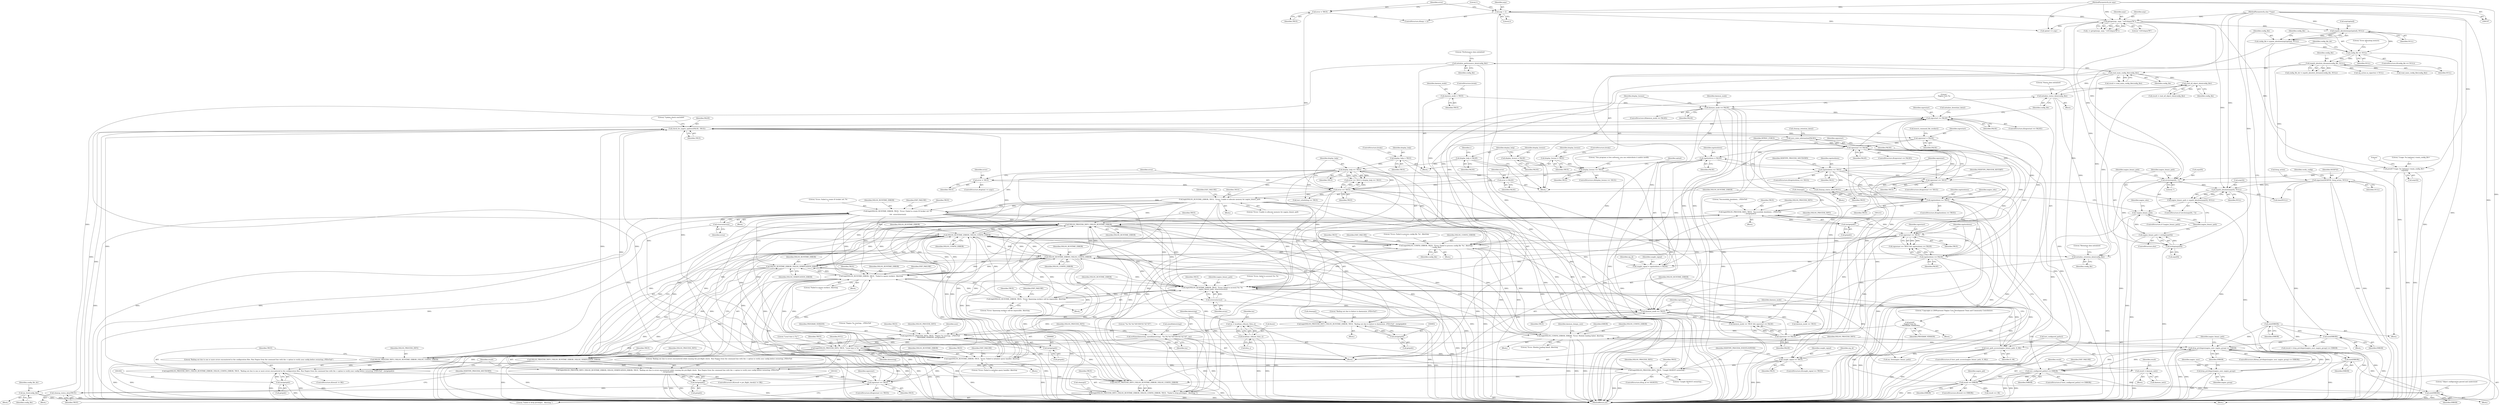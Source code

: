 digraph "0_nagioscore_1b197346d490df2e2d3b1dcce5ac6134ad0c8752@API" {
"1001231" [label="(Call,my_free(config_file))"];
"1001079" [label="(Call,initialize_performance_data(config_file))"];
"1001069" [label="(Call,initialize_retention_data(config_file))"];
"1000987" [label="(Call,read_all_object_data(config_file))"];
"1000755" [label="(Call,logit(NSLOG_CONFIG_ERROR, TRUE, \"Error: Failed to process config file '%s'. Aborting\n\", config_file))"];
"1000996" [label="(Call,NSLOG_RUNTIME_ERROR | NSLOG_CONFIG_ERROR)"];
"1000795" [label="(Call,NSLOG_RUNTIME_ERROR | NSLOG_CONFIG_ERROR)"];
"1001015" [label="(Call,NSLOG_RUNTIME_ERROR | NSLOG_VERIFICATION_ERROR)"];
"1000926" [label="(Call,logit(NSLOG_RUNTIME_ERROR, TRUE, \"Failed to spawn workers. Aborting\n\"))"];
"1000703" [label="(Call,logit(NSLOG_RUNTIME_ERROR, TRUE, \"Error: Unable to allocate memory for nagios_binary_path\n\"))"];
"1000394" [label="(Call,display_help == TRUE)"];
"1000211" [label="(Call,display_help = FALSE)"];
"1000276" [label="(Call,display_help = TRUE)"];
"1000391" [label="(Call,error == TRUE)"];
"1000386" [label="(Call,error = TRUE)"];
"1000356" [label="(Call,display_license == TRUE)"];
"1000281" [label="(Call,display_license = TRUE)"];
"1000207" [label="(Call,display_license = FALSE)"];
"1000249" [label="(Call,error = TRUE)"];
"1000203" [label="(Call,error = FALSE)"];
"1000815" [label="(Call,logit(NSLOG_RUNTIME_ERROR, TRUE, \"Error: Spawning workers will be impossible. Aborting.\n\"))"];
"1000808" [label="(Call,logit(NSLOG_RUNTIME_ERROR, TRUE, \"Error: failed to access() %s: %s\n\", nagios_binary_path, strerror(errno)))"];
"1000715" [label="(Call,logit(NSLOG_RUNTIME_ERROR, TRUE, \"Error: Failed to create IO broker set: %s\n\",\n\t\t\t\t  strerror(errno)))"];
"1000719" [label="(Call,strerror(errno))"];
"1000846" [label="(Call,NSLOG_PROCESS_INFO | NSLOG_RUNTIME_ERROR)"];
"1001154" [label="(Call,logit(NSLOG_PROCESS_INFO, TRUE, \"Caught SIGHUP, restarting...\n\"))"];
"1000887" [label="(Call,logit(NSLOG_PROCESS_INFO, TRUE, \"Local time is %s\", datestring))"];
"1000862" [label="(Call,logit(NSLOG_PROCESS_INFO, TRUE, \"Nagios %s starting... (PID=%d)\n\", PROGRAM_VERSION, (int)getpid()))"];
"1001207" [label="(Call,logit(NSLOG_PROCESS_INFO, TRUE, \"Successfully shutdown... (PID=%d)\n\", (int)getpid()))"];
"1000994" [label="(Call,NSLOG_PROCESS_INFO | NSLOG_RUNTIME_ERROR | NSLOG_CONFIG_ERROR)"];
"1001013" [label="(Call,NSLOG_PROCESS_INFO | NSLOG_RUNTIME_ERROR | NSLOG_VERIFICATION_ERROR)"];
"1001197" [label="(Call,sigshutdown == TRUE)"];
"1001164" [label="(Call,sigshutdown == TRUE)"];
"1000732" [label="(Call,sigshutdown = FALSE)"];
"1000337" [label="(Call,daemon_mode == FALSE)"];
"1000295" [label="(Call,daemon_mode = TRUE)"];
"1001188" [label="(Call,sigrestart == FALSE)"];
"1001174" [label="(Call,sigrestart == TRUE)"];
"1001105" [label="(Call,sigrestart = FALSE)"];
"1001089" [label="(Call,check_for_nagios_updates(FALSE, TRUE))"];
"1001058" [label="(Call,sigrestart == FALSE)"];
"1000833" [label="(Call,sigrestart == FALSE)"];
"1001217" [label="(Call,sigrestart == TRUE)"];
"1001220" [label="(Call,sigshutdown == FALSE)"];
"1001029" [label="(Call,sigrestart == TRUE)"];
"1000909" [label="(Call,logit(NSLOG_RUNTIME_ERROR, TRUE, \"Error: Failed to initialize query handler. Aborting\n\"))"];
"1000993" [label="(Call,logit(NSLOG_PROCESS_INFO | NSLOG_RUNTIME_ERROR | NSLOG_CONFIG_ERROR, TRUE, \"Bailing out due to one or more errors encountered in the configuration files. Run Nagios from the command line with the -v option to verify your config before restarting. (PID=%d)\", (int)getpid()))"];
"1001001" [label="(Call,(int)getpid())"];
"1001012" [label="(Call,logit(NSLOG_PROCESS_INFO | NSLOG_RUNTIME_ERROR | NSLOG_VERIFICATION_ERROR, TRUE, \"Bailing out due to errors encountered while running the pre-flight check.  Run Nagios from the command line with the -v option to verify your config before restarting. (PID=%d)\n\", (int)getpid()))"];
"1001020" [label="(Call,(int)getpid())"];
"1001033" [label="(Call,cleanup_status_data(TRUE))"];
"1001182" [label="(Call,save_state_information(FALSE))"];
"1001146" [label="(Call,caught_signal == TRUE)"];
"1000730" [label="(Call,caught_signal = sigshutdown = FALSE)"];
"1001192" [label="(Call,cleanup_status_data(TRUE))"];
"1001211" [label="(Call,(int)getpid())"];
"1000793" [label="(Call,NSLOG_PROCESS_INFO | NSLOG_RUNTIME_ERROR | NSLOG_CONFIG_ERROR)"];
"1000845" [label="(Call,logit(NSLOG_PROCESS_INFO | NSLOG_RUNTIME_ERROR, TRUE, \"Bailing out due to failure to daemonize. (PID=%d)\", (int)getpid()))"];
"1000830" [label="(Call,daemon_mode == TRUE)"];
"1000792" [label="(Call,logit(NSLOG_PROCESS_INFO | NSLOG_RUNTIME_ERROR | NSLOG_CONFIG_ERROR, TRUE, \"Failed to drop privileges.  Aborting.\"))"];
"1000851" [label="(Call,(int)getpid())"];
"1000341" [label="(Call,printf(\"\nNagios Core %s\n\", PROGRAM_VERSION))"];
"1000867" [label="(Call,(int)getpid())"];
"1000881" [label="(Call,strftime(datestring, sizeof(datestring), \"%a %b %d %H:%M:%S %Z %Y\", tm))"];
"1000874" [label="(Call,tm = localtime_r(&now, &tm_s))"];
"1000876" [label="(Call,localtime_r(&now, &tm_s))"];
"1000804" [label="(Call,test_path_access(nagios_binary_path, X_OK))"];
"1000700" [label="(Call,!nagios_binary_path)"];
"1000685" [label="(Call,nagios_binary_path = nspath_absolute(argv[0], NULL))"];
"1000687" [label="(Call,nspath_absolute(argv[0], NULL))"];
"1000257" [label="(Call,getopt(argc, argv, \"+hVvdspuxTW\"))"];
"1000246" [label="(Call,argc < 2)"];
"1000198" [label="(MethodParameterIn,int argc)"];
"1000199" [label="(MethodParameterIn,char **argv)"];
"1000680" [label="(Call,strchr(argv[0], '/'))"];
"1000398" [label="(Call,printf(\"Usage: %s [options] <main_config_file>\n\", argv[0]))"];
"1000482" [label="(Call,sigaction(SIGXFSZ, &sig_action, NULL))"];
"1000457" [label="(Call,nspath_absolute_dirname(config_file, NULL))"];
"1000447" [label="(Call,config_file == NULL)"];
"1000439" [label="(Call,config_file = nspath_absolute(argv[optind], NULL))"];
"1000441" [label="(Call,nspath_absolute(argv[optind], NULL))"];
"1000693" [label="(Call,nagios_binary_path = strdup(argv[0]))"];
"1000695" [label="(Call,strdup(argv[0]))"];
"1000813" [label="(Call,strerror(errno))"];
"1000961" [label="(Call,logit(NSLOG_CONFIG_ERROR, ERROR, \"Error: Module loading failed. Aborting.\n\"))"];
"1000841" [label="(Call,result == ERROR)"];
"1000837" [label="(Call,result = daemon_init())"];
"1000822" [label="(Call,test_configured_paths() == ERROR)"];
"1000801" [label="(Call,exit(ERROR))"];
"1000786" [label="(Call,drop_privileges(nagios_user, nagios_group) == ERROR)"];
"1000787" [label="(Call,drop_privileges(nagios_user, nagios_group))"];
"1001041" [label="(Call,exit(ERROR))"];
"1000437" [label="(Call,exit(ERROR))"];
"1000453" [label="(Call,exit(ERROR))"];
"1000748" [label="(Call,read_main_config_file(config_file))"];
"1001062" [label="(Call,initialize_status_data(config_file))"];
"1000889" [label="(Identifier,TRUE)"];
"1000818" [label="(Literal,\"Error: Spawning workers will be impossible. Aborting.\n\")"];
"1000489" [label="(Identifier,verify_config)"];
"1000679" [label="(ControlStructure,if (strchr(argv[0], '/')))"];
"1000911" [label="(Identifier,TRUE)"];
"1001019" [label="(Literal,\"Bailing out due to errors encountered while running the pre-flight check.  Run Nagios from the command line with the -v option to verify your config before restarting. (PID=%d)\n\")"];
"1000795" [label="(Call,NSLOG_RUNTIME_ERROR | NSLOG_CONFIG_ERROR)"];
"1001003" [label="(Call,getpid())"];
"1001222" [label="(Identifier,FALSE)"];
"1000343" [label="(Identifier,PROGRAM_VERSION)"];
"1001108" [label="(Call,launch_command_file_worker())"];
"1000438" [label="(Identifier,ERROR)"];
"1000441" [label="(Call,nspath_absolute(argv[optind], NULL))"];
"1000822" [label="(Call,test_configured_paths() == ERROR)"];
"1000831" [label="(Identifier,daemon_mode)"];
"1001065" [label="(Literal,\"Status data initialized\n\")"];
"1000994" [label="(Call,NSLOG_PROCESS_INFO | NSLOG_RUNTIME_ERROR | NSLOG_CONFIG_ERROR)"];
"1000209" [label="(Identifier,FALSE)"];
"1000987" [label="(Call,read_all_object_data(config_file))"];
"1001155" [label="(Identifier,NSLOG_PROCESS_INFO)"];
"1000398" [label="(Call,printf(\"Usage: %s [options] <main_config_file>\n\", argv[0]))"];
"1000805" [label="(Identifier,nagios_binary_path)"];
"1001174" [label="(Call,sigrestart == TRUE)"];
"1001183" [label="(Identifier,FALSE)"];
"1001235" [label="(Call,my_free(nagios_binary_path))"];
"1001034" [label="(Identifier,TRUE)"];
"1000982" [label="(Call,result == OK)"];
"1000699" [label="(ControlStructure,if (!nagios_binary_path))"];
"1000688" [label="(Call,argv[0])"];
"1001202" [label="(Identifier,nagios_iobs)"];
"1000208" [label="(Identifier,display_license)"];
"1001015" [label="(Call,NSLOG_RUNTIME_ERROR | NSLOG_VERIFICATION_ERROR)"];
"1000446" [label="(ControlStructure,if(config_file == NULL))"];
"1000249" [label="(Call,error = TRUE)"];
"1000883" [label="(Call,sizeof(datestring))"];
"1001176" [label="(Identifier,TRUE)"];
"1001031" [label="(Identifier,TRUE)"];
"1000722" [label="(Identifier,EXIT_FAILURE)"];
"1000864" [label="(Identifier,TRUE)"];
"1000704" [label="(Identifier,NSLOG_RUNTIME_ERROR)"];
"1000815" [label="(Call,logit(NSLOG_RUNTIME_ERROR, TRUE, \"Error: Spawning workers will be impossible. Aborting.\n\"))"];
"1000200" [label="(Block,)"];
"1000361" [label="(Literal,\"This program is free software; you can redistribute it and/or modify\n\")"];
"1000336" [label="(ControlStructure,if(daemon_mode == FALSE))"];
"1001157" [label="(Literal,\"Caught SIGHUP, restarting...\n\")"];
"1000452" [label="(Literal,\"Error allocating memory.\n\")"];
"1000787" [label="(Call,drop_privileges(nagios_user, nagios_group))"];
"1001030" [label="(Identifier,sigrestart)"];
"1000693" [label="(Call,nagios_binary_path = strdup(argv[0]))"];
"1000454" [label="(Identifier,ERROR)"];
"1000694" [label="(Identifier,nagios_binary_path)"];
"1000929" [label="(Literal,\"Failed to spawn workers. Aborting\n\")"];
"1000844" [label="(Block,)"];
"1000687" [label="(Call,nspath_absolute(argv[0], NULL))"];
"1000810" [label="(Identifier,TRUE)"];
"1000797" [label="(Identifier,NSLOG_CONFIG_ERROR)"];
"1000867" [label="(Call,(int)getpid())"];
"1000684" [label="(Literal,'/')"];
"1000342" [label="(Literal,\"\nNagios Core %s\n\")"];
"1000914" [label="(Identifier,EXIT_FAILURE)"];
"1000404" [label="(Literal,\"\n\")"];
"1000733" [label="(Identifier,sigshutdown)"];
"1001152" [label="(Identifier,sig_id)"];
"1000685" [label="(Call,nagios_binary_path = nspath_absolute(argv[0], NULL))"];
"1000724" [label="(Block,)"];
"1000705" [label="(Identifier,TRUE)"];
"1000869" [label="(Call,getpid())"];
"1000841" [label="(Call,result == ERROR)"];
"1000357" [label="(Identifier,display_license)"];
"1001057" [label="(ControlStructure,if(sigrestart == FALSE))"];
"1000355" [label="(ControlStructure,if(display_license == TRUE))"];
"1001082" [label="(Literal,\"Performance data initialized\n\")"];
"1001080" [label="(Identifier,config_file)"];
"1000761" [label="(Identifier,EXIT_FAILURE)"];
"1001042" [label="(Identifier,ERROR)"];
"1000483" [label="(Identifier,SIGXFSZ)"];
"1000695" [label="(Call,strdup(argv[0]))"];
"1000887" [label="(Call,logit(NSLOG_PROCESS_INFO, TRUE, \"Local time is %s\", datestring))"];
"1001061" [label="(Block,)"];
"1001022" [label="(Call,getpid())"];
"1001146" [label="(Call,caught_signal == TRUE)"];
"1001036" [label="(Identifier,NEBTYPE_PROCESS_SHUTDOWN)"];
"1000440" [label="(Identifier,config_file)"];
"1000453" [label="(Call,exit(ERROR))"];
"1000758" [label="(Literal,\"Error: Failed to process config file '%s'. Aborting\n\")"];
"1000824" [label="(Identifier,ERROR)"];
"1000213" [label="(Identifier,FALSE)"];
"1000399" [label="(Literal,\"Usage: %s [options] <main_config_file>\n\")"];
"1000749" [label="(Identifier,config_file)"];
"1000253" [label="(Literal,1)"];
"1000437" [label="(Call,exit(ERROR))"];
"1000486" [label="(Identifier,NULL)"];
"1000962" [label="(Identifier,NSLOG_CONFIG_ERROR)"];
"1000796" [label="(Identifier,NSLOG_RUNTIME_ERROR)"];
"1001189" [label="(Identifier,sigrestart)"];
"1000827" [label="(Identifier,EXIT_FAILURE)"];
"1000720" [label="(Identifier,errno)"];
"1000794" [label="(Identifier,NSLOG_PROCESS_INFO)"];
"1000863" [label="(Identifier,NSLOG_PROCESS_INFO)"];
"1000198" [label="(MethodParameterIn,int argc)"];
"1000821" [label="(ControlStructure,if (test_configured_paths() == ERROR))"];
"1000927" [label="(Identifier,NSLOG_RUNTIME_ERROR)"];
"1000445" [label="(Identifier,NULL)"];
"1001000" [label="(Literal,\"Bailing out due to one or more errors encountered in the configuration files. Run Nagios from the command line with the -v option to verify your config before restarting. (PID=%d)\")"];
"1000754" [label="(Block,)"];
"1000248" [label="(Literal,2)"];
"1001218" [label="(Identifier,sigrestart)"];
"1001182" [label="(Call,save_state_information(FALSE))"];
"1001191" [label="(Block,)"];
"1000246" [label="(Call,argc < 2)"];
"1000383" [label="(Call,optind >= argc)"];
"1001069" [label="(Call,initialize_retention_data(config_file))"];
"1000397" [label="(Block,)"];
"1001224" [label="(Call,daemon_mode == TRUE)"];
"1000908" [label="(Block,)"];
"1000296" [label="(Identifier,daemon_mode)"];
"1000284" [label="(ControlStructure,break;)"];
"1000400" [label="(Call,argv[0])"];
"1000708" [label="(Identifier,EXIT_FAILURE)"];
"1000813" [label="(Call,strerror(errno))"];
"1000785" [label="(ControlStructure,if(drop_privileges(nagios_user, nagios_group) == ERROR))"];
"1000817" [label="(Identifier,TRUE)"];
"1000251" [label="(Identifier,TRUE)"];
"1000712" [label="(Identifier,nagios_iobs)"];
"1000891" [label="(Identifier,datestring)"];
"1000259" [label="(Identifier,argv)"];
"1001232" [label="(Identifier,config_file)"];
"1001231" [label="(Call,my_free(config_file))"];
"1000756" [label="(Identifier,NSLOG_CONFIG_ERROR)"];
"1000718" [label="(Literal,\"Error: Failed to create IO broker set: %s\n\")"];
"1000790" [label="(Identifier,ERROR)"];
"1000207" [label="(Call,display_license = FALSE)"];
"1000806" [label="(Identifier,X_OK)"];
"1000386" [label="(Call,error = TRUE)"];
"1000205" [label="(Identifier,FALSE)"];
"1000459" [label="(Identifier,NULL)"];
"1000888" [label="(Identifier,NSLOG_PROCESS_INFO)"];
"1000295" [label="(Call,daemon_mode = TRUE)"];
"1001041" [label="(Call,exit(ERROR))"];
"1000297" [label="(Identifier,TRUE)"];
"1001014" [label="(Identifier,NSLOG_PROCESS_INFO)"];
"1000715" [label="(Call,logit(NSLOG_RUNTIME_ERROR, TRUE, \"Error: Failed to create IO broker set: %s\n\",\n\t\t\t\t  strerror(errno)))"];
"1000384" [label="(Identifier,optind)"];
"1000391" [label="(Call,error == TRUE)"];
"1001219" [label="(Identifier,TRUE)"];
"1000882" [label="(Identifier,datestring)"];
"1000755" [label="(Call,logit(NSLOG_CONFIG_ERROR, TRUE, \"Error: Failed to process config file '%s'. Aborting\n\", config_file))"];
"1001091" [label="(Identifier,TRUE)"];
"1001216" [label="(Call,sigrestart == TRUE && sigshutdown == FALSE)"];
"1000966" [label="(Identifier,daemon_dumps_core)"];
"1000276" [label="(Call,display_help = TRUE)"];
"1000816" [label="(Identifier,NSLOG_RUNTIME_ERROR)"];
"1000449" [label="(Identifier,NULL)"];
"1000792" [label="(Call,logit(NSLOG_PROCESS_INFO | NSLOG_RUNTIME_ERROR | NSLOG_CONFIG_ERROR, TRUE, \"Failed to drop privileges.  Aborting.\"))"];
"1000799" [label="(Literal,\"Failed to drop privileges.  Aborting.\")"];
"1000696" [label="(Call,argv[0])"];
"1000338" [label="(Identifier,daemon_mode)"];
"1000862" [label="(Call,logit(NSLOG_PROCESS_INFO, TRUE, \"Nagios %s starting... (PID=%d)\n\", PROGRAM_VERSION, (int)getpid()))"];
"1001214" [label="(Call,cleanup())"];
"1000909" [label="(Call,logit(NSLOG_RUNTIME_ERROR, TRUE, \"Error: Failed to initialize query handler. Aborting\n\"))"];
"1000457" [label="(Call,nspath_absolute_dirname(config_file, NULL))"];
"1000931" [label="(Identifier,EXIT_FAILURE)"];
"1000807" [label="(Block,)"];
"1001196" [label="(ControlStructure,if(sigshutdown == TRUE))"];
"1001163" [label="(ControlStructure,if(sigshutdown == TRUE))"];
"1000448" [label="(Identifier,config_file)"];
"1000455" [label="(Call,config_file_dir = nspath_absolute_dirname(config_file, NULL))"];
"1000837" [label="(Call,result = daemon_init())"];
"1000731" [label="(Identifier,caught_signal)"];
"1000871" [label="(Identifier,now)"];
"1000701" [label="(Identifier,nagios_binary_path)"];
"1001220" [label="(Call,sigshutdown == FALSE)"];
"1001017" [label="(Identifier,NSLOG_VERIFICATION_ERROR)"];
"1000879" [label="(Call,&tm_s)"];
"1001059" [label="(Identifier,sigrestart)"];
"1000283" [label="(Identifier,TRUE)"];
"1001072" [label="(Literal,\"Retention data initialized\n\")"];
"1000255" [label="(Call,c = getopt(argc, argv, \"+hVvdspuxTW\"))"];
"1000993" [label="(Call,logit(NSLOG_PROCESS_INFO | NSLOG_RUNTIME_ERROR | NSLOG_CONFIG_ERROR, TRUE, \"Bailing out due to one or more errors encountered in the configuration files. Run Nagios from the command line with the -v option to verify your config before restarting. (PID=%d)\", (int)getpid()))"];
"1000850" [label="(Literal,\"Bailing out due to failure to daemonize. (PID=%d)\")"];
"1001032" [label="(Block,)"];
"1000910" [label="(Identifier,NSLOG_RUNTIME_ERROR)"];
"1000876" [label="(Call,localtime_r(&now, &tm_s))"];
"1000800" [label="(Call,cleanup())"];
"1000337" [label="(Call,daemon_mode == FALSE)"];
"1001197" [label="(Call,sigshutdown == TRUE)"];
"1000840" [label="(ControlStructure,if(result == ERROR))"];
"1001164" [label="(Call,sigshutdown == TRUE)"];
"1000700" [label="(Call,!nagios_binary_path)"];
"1000382" [label="(ControlStructure,if(optind >= argc))"];
"1000716" [label="(Identifier,NSLOG_RUNTIME_ERROR)"];
"1000730" [label="(Call,caught_signal = sigshutdown = FALSE)"];
"1001018" [label="(Identifier,TRUE)"];
"1000450" [label="(Block,)"];
"1000714" [label="(Block,)"];
"1000845" [label="(Call,logit(NSLOG_PROCESS_INFO | NSLOG_RUNTIME_ERROR, TRUE, \"Bailing out due to failure to daemonize. (PID=%d)\", (int)getpid()))"];
"1000277" [label="(Identifier,display_help)"];
"1001166" [label="(Identifier,TRUE)"];
"1001089" [label="(Call,check_for_nagios_updates(FALSE, TRUE))"];
"1000717" [label="(Identifier,TRUE)"];
"1000853" [label="(Call,getpid())"];
"1000812" [label="(Identifier,nagios_binary_path)"];
"1000460" [label="(Call,sig_action.sa_sigaction = NULL)"];
"1000893" [label="(Identifier,NULL)"];
"1001107" [label="(Identifier,FALSE)"];
"1000802" [label="(Identifier,ERROR)"];
"1000482" [label="(Call,sigaction(SIGXFSZ, &sig_action, NULL))"];
"1000789" [label="(Identifier,nagios_group)"];
"1000212" [label="(Identifier,display_help)"];
"1000736" [label="(Identifier,sig_id)"];
"1001178" [label="(Identifier,NEBTYPE_PROCESS_RESTART)"];
"1000746" [label="(Call,result = read_main_config_file(config_file))"];
"1000836" [label="(Block,)"];
"1001148" [label="(Identifier,TRUE)"];
"1001165" [label="(Identifier,sigshutdown)"];
"1001044" [label="(Literal,\"Object configuration parsed and understood\n\")"];
"1000838" [label="(Identifier,result)"];
"1000985" [label="(Call,result = read_all_object_data(config_file))"];
"1001207" [label="(Call,logit(NSLOG_PROCESS_INFO, TRUE, \"Successfully shutdown... (PID=%d)\n\", (int)getpid()))"];
"1000874" [label="(Call,tm = localtime_r(&now, &tm_s))"];
"1001027" [label="(Block,)"];
"1000340" [label="(Block,)"];
"1001211" [label="(Call,(int)getpid())"];
"1000390" [label="(Call,error == TRUE || display_help == TRUE)"];
"1001156" [label="(Identifier,TRUE)"];
"1000854" [label="(Call,cleanup())"];
"1001184" [label="(Call,cleanup_retention_data())"];
"1001217" [label="(Call,sigrestart == TRUE)"];
"1001013" [label="(Call,NSLOG_PROCESS_INFO | NSLOG_RUNTIME_ERROR | NSLOG_VERIFICATION_ERROR)"];
"1001028" [label="(ControlStructure,if(sigrestart == TRUE))"];
"1001058" [label="(Call,sigrestart == FALSE)"];
"1000997" [label="(Identifier,NSLOG_RUNTIME_ERROR)"];
"1000925" [label="(Block,)"];
"1001213" [label="(Call,getpid())"];
"1000258" [label="(Identifier,argc)"];
"1000989" [label="(ControlStructure,if(result != OK))"];
"1001063" [label="(Identifier,config_file)"];
"1000719" [label="(Call,strerror(errno))"];
"1001188" [label="(Call,sigrestart == FALSE)"];
"1000341" [label="(Call,printf(\"\nNagios Core %s\n\", PROGRAM_VERSION))"];
"1000199" [label="(MethodParameterIn,char **argv)"];
"1001234" [label="(Identifier,config_file_dir)"];
"1000502" [label="(Call,read_main_config_file(config_file))"];
"1000964" [label="(Literal,\"Error: Module loading failed. Aborting.\n\")"];
"1000393" [label="(Identifier,TRUE)"];
"1000834" [label="(Identifier,sigrestart)"];
"1000691" [label="(Identifier,NULL)"];
"1000960" [label="(Block,)"];
"1000809" [label="(Identifier,NSLOG_RUNTIME_ERROR)"];
"1000823" [label="(Call,test_configured_paths())"];
"1000866" [label="(Identifier,PROGRAM_VERSION)"];
"1000801" [label="(Call,exit(ERROR))"];
"1000678" [label="(Block,)"];
"1000211" [label="(Call,display_help = FALSE)"];
"1000387" [label="(Identifier,error)"];
"1000830" [label="(Call,daemon_mode == TRUE)"];
"1000458" [label="(Identifier,config_file)"];
"1000890" [label="(Literal,\"Local time is %s\")"];
"1000999" [label="(Identifier,TRUE)"];
"1001006" [label="(ControlStructure,if((result = pre_flight_check()) != OK))"];
"1001239" [label="(MethodReturn,int)"];
"1001154" [label="(Call,logit(NSLOG_PROCESS_INFO, TRUE, \"Caught SIGHUP, restarting...\n\"))"];
"1001079" [label="(Call,initialize_performance_data(config_file))"];
"1001016" [label="(Identifier,NSLOG_RUNTIME_ERROR)"];
"1001159" [label="(Identifier,NEBTYPE_PROCESS_EVENTLOOPEND)"];
"1000804" [label="(Call,test_path_access(nagios_binary_path, X_OK))"];
"1000447" [label="(Call,config_file == NULL)"];
"1000702" [label="(Block,)"];
"1000358" [label="(Identifier,TRUE)"];
"1000298" [label="(ControlStructure,break;)"];
"1000247" [label="(Identifier,argc)"];
"1000706" [label="(Literal,\"Error: Unable to allocate memory for nagios_binary_path\n\")"];
"1000849" [label="(Identifier,TRUE)"];
"1001105" [label="(Call,sigrestart = FALSE)"];
"1000339" [label="(Identifier,FALSE)"];
"1000843" [label="(Identifier,ERROR)"];
"1000388" [label="(Identifier,TRUE)"];
"1001029" [label="(Call,sigrestart == TRUE)"];
"1000345" [label="(Literal,\"Copyright (c) 2009-present Nagios Core Development Team and Community Contributors\n\")"];
"1000847" [label="(Identifier,NSLOG_PROCESS_INFO)"];
"1001093" [label="(Literal,\"Update check concluded\n\")"];
"1000848" [label="(Identifier,NSLOG_RUNTIME_ERROR)"];
"1000484" [label="(Call,&sig_action)"];
"1000203" [label="(Call,error = FALSE)"];
"1000798" [label="(Identifier,TRUE)"];
"1000961" [label="(Call,logit(NSLOG_CONFIG_ERROR, ERROR, \"Error: Module loading failed. Aborting.\n\"))"];
"1001221" [label="(Identifier,sigshutdown)"];
"1001060" [label="(Identifier,FALSE)"];
"1000995" [label="(Identifier,NSLOG_PROCESS_INFO)"];
"1000356" [label="(Call,display_license == TRUE)"];
"1001062" [label="(Call,initialize_status_data(config_file))"];
"1001209" [label="(Identifier,TRUE)"];
"1000865" [label="(Literal,\"Nagios %s starting... (PID=%d)\n\")"];
"1001145" [label="(ControlStructure,if(caught_signal == TRUE))"];
"1000442" [label="(Call,argv[optind])"];
"1001066" [label="(Call,initialize_downtime_data())"];
"1000627" [label="(Call,test_scheduling == TRUE)"];
"1000886" [label="(Identifier,tm)"];
"1001190" [label="(Identifier,FALSE)"];
"1001012" [label="(Call,logit(NSLOG_PROCESS_INFO | NSLOG_RUNTIME_ERROR | NSLOG_VERIFICATION_ERROR, TRUE, \"Bailing out due to errors encountered while running the pre-flight check.  Run Nagios from the command line with the -v option to verify your config before restarting. (PID=%d)\n\", (int)getpid()))"];
"1000732" [label="(Call,sigshutdown = FALSE)"];
"1000260" [label="(Literal,\"+hVvdspuxTW\")"];
"1000788" [label="(Identifier,nagios_user)"];
"1000456" [label="(Identifier,config_file_dir)"];
"1000833" [label="(Call,sigrestart == FALSE)"];
"1000395" [label="(Identifier,display_help)"];
"1000926" [label="(Call,logit(NSLOG_RUNTIME_ERROR, TRUE, \"Failed to spawn workers. Aborting\n\"))"];
"1000814" [label="(Identifier,errno)"];
"1000394" [label="(Call,display_help == TRUE)"];
"1000518" [label="(Call,(result = drop_privileges(nagios_user, nagios_group)) == ERROR)"];
"1001187" [label="(ControlStructure,if(sigrestart == FALSE))"];
"1000279" [label="(ControlStructure,break;)"];
"1000851" [label="(Call,(int)getpid())"];
"1000703" [label="(Call,logit(NSLOG_RUNTIME_ERROR, TRUE, \"Error: Unable to allocate memory for nagios_binary_path\n\"))"];
"1000282" [label="(Identifier,display_license)"];
"1000998" [label="(Identifier,NSLOG_CONFIG_ERROR)"];
"1001195" [label="(Identifier,WPROC_FORCE)"];
"1001025" [label="(Identifier,result)"];
"1000988" [label="(Identifier,config_file)"];
"1001198" [label="(Identifier,sigshutdown)"];
"1001208" [label="(Identifier,NSLOG_PROCESS_INFO)"];
"1000257" [label="(Call,getopt(argc, argv, \"+hVvdspuxTW\"))"];
"1001147" [label="(Identifier,caught_signal)"];
"1000245" [label="(ControlStructure,if(argc < 2))"];
"1001070" [label="(Identifier,config_file)"];
"1000835" [label="(Identifier,FALSE)"];
"1000839" [label="(Call,daemon_init())"];
"1000808" [label="(Call,logit(NSLOG_RUNTIME_ERROR, TRUE, \"Error: failed to access() %s: %s\n\", nagios_binary_path, strerror(errno)))"];
"1000875" [label="(Identifier,tm)"];
"1001210" [label="(Literal,\"Successfully shutdown... (PID=%d)\n\")"];
"1001106" [label="(Identifier,sigrestart)"];
"1000278" [label="(Identifier,TRUE)"];
"1000928" [label="(Identifier,TRUE)"];
"1000734" [label="(Identifier,FALSE)"];
"1001001" [label="(Call,(int)getpid())"];
"1000766" [label="(Call,time(NULL))"];
"1000829" [label="(Call,daemon_mode == TRUE && sigrestart == FALSE)"];
"1000680" [label="(Call,strchr(argv[0], '/'))"];
"1000692" [label="(ControlStructure,else)"];
"1000842" [label="(Identifier,result)"];
"1000273" [label="(Block,)"];
"1000204" [label="(Identifier,error)"];
"1000832" [label="(Identifier,TRUE)"];
"1001200" [label="(Block,)"];
"1001150" [label="(ControlStructure,if(sig_id == SIGHUP))"];
"1001173" [label="(ControlStructure,if(sigrestart == TRUE))"];
"1001033" [label="(Call,cleanup_status_data(TRUE))"];
"1000846" [label="(Call,NSLOG_PROCESS_INFO | NSLOG_RUNTIME_ERROR)"];
"1000881" [label="(Call,strftime(datestring, sizeof(datestring), \"%a %b %d %H:%M:%S %Z %Y\", tm))"];
"1001090" [label="(Identifier,FALSE)"];
"1000885" [label="(Literal,\"%a %b %d %H:%M:%S %Z %Y\")"];
"1000811" [label="(Literal,\"Error: failed to access() %s: %s\n\")"];
"1000793" [label="(Call,NSLOG_PROCESS_INFO | NSLOG_RUNTIME_ERROR | NSLOG_CONFIG_ERROR)"];
"1001199" [label="(Identifier,TRUE)"];
"1000439" [label="(Call,config_file = nspath_absolute(argv[optind], NULL))"];
"1001175" [label="(Identifier,sigrestart)"];
"1000963" [label="(Identifier,ERROR)"];
"1000858" [label="(Identifier,nagios_pid)"];
"1000996" [label="(Call,NSLOG_RUNTIME_ERROR | NSLOG_CONFIG_ERROR)"];
"1000759" [label="(Identifier,config_file)"];
"1000786" [label="(Call,drop_privileges(nagios_user, nagios_group) == ERROR)"];
"1000396" [label="(Identifier,TRUE)"];
"1000748" [label="(Call,read_main_config_file(config_file))"];
"1000912" [label="(Literal,\"Error: Failed to initialize query handler. Aborting\n\")"];
"1000216" [label="(Identifier,c)"];
"1000791" [label="(Block,)"];
"1000681" [label="(Call,argv[0])"];
"1000757" [label="(Identifier,TRUE)"];
"1000686" [label="(Identifier,nagios_binary_path)"];
"1001168" [label="(Identifier,NEBTYPE_PROCESS_SHUTDOWN)"];
"1001020" [label="(Call,(int)getpid())"];
"1000877" [label="(Call,&now)"];
"1000250" [label="(Identifier,error)"];
"1000281" [label="(Call,display_license = TRUE)"];
"1000392" [label="(Identifier,error)"];
"1000803" [label="(ControlStructure,if (test_path_access(nagios_binary_path, X_OK)))"];
"1001192" [label="(Call,cleanup_status_data(TRUE))"];
"1000820" [label="(Identifier,EXIT_FAILURE)"];
"1001193" [label="(Identifier,TRUE)"];
"1001231" -> "1000678"  [label="AST: "];
"1001231" -> "1001232"  [label="CFG: "];
"1001232" -> "1001231"  [label="AST: "];
"1001234" -> "1001231"  [label="CFG: "];
"1001231" -> "1001239"  [label="DDG: "];
"1001231" -> "1001239"  [label="DDG: "];
"1001079" -> "1001231"  [label="DDG: "];
"1001079" -> "1000724"  [label="AST: "];
"1001079" -> "1001080"  [label="CFG: "];
"1001080" -> "1001079"  [label="AST: "];
"1001082" -> "1001079"  [label="CFG: "];
"1001079" -> "1001239"  [label="DDG: "];
"1001079" -> "1000748"  [label="DDG: "];
"1001069" -> "1001079"  [label="DDG: "];
"1001069" -> "1000724"  [label="AST: "];
"1001069" -> "1001070"  [label="CFG: "];
"1001070" -> "1001069"  [label="AST: "];
"1001072" -> "1001069"  [label="CFG: "];
"1001069" -> "1001239"  [label="DDG: "];
"1000987" -> "1001069"  [label="DDG: "];
"1001062" -> "1001069"  [label="DDG: "];
"1000755" -> "1001069"  [label="DDG: "];
"1000748" -> "1001069"  [label="DDG: "];
"1000987" -> "1000985"  [label="AST: "];
"1000987" -> "1000988"  [label="CFG: "];
"1000988" -> "1000987"  [label="AST: "];
"1000985" -> "1000987"  [label="CFG: "];
"1000987" -> "1000985"  [label="DDG: "];
"1000755" -> "1000987"  [label="DDG: "];
"1000748" -> "1000987"  [label="DDG: "];
"1000987" -> "1001062"  [label="DDG: "];
"1000755" -> "1000754"  [label="AST: "];
"1000755" -> "1000759"  [label="CFG: "];
"1000756" -> "1000755"  [label="AST: "];
"1000757" -> "1000755"  [label="AST: "];
"1000758" -> "1000755"  [label="AST: "];
"1000759" -> "1000755"  [label="AST: "];
"1000761" -> "1000755"  [label="CFG: "];
"1000755" -> "1001239"  [label="DDG: "];
"1000755" -> "1001239"  [label="DDG: "];
"1000996" -> "1000755"  [label="DDG: "];
"1000961" -> "1000755"  [label="DDG: "];
"1000795" -> "1000755"  [label="DDG: "];
"1000394" -> "1000755"  [label="DDG: "];
"1000715" -> "1000755"  [label="DDG: "];
"1000391" -> "1000755"  [label="DDG: "];
"1000703" -> "1000755"  [label="DDG: "];
"1001217" -> "1000755"  [label="DDG: "];
"1000748" -> "1000755"  [label="DDG: "];
"1000755" -> "1000795"  [label="DDG: "];
"1000755" -> "1000792"  [label="DDG: "];
"1000755" -> "1000808"  [label="DDG: "];
"1000755" -> "1000830"  [label="DDG: "];
"1000755" -> "1000961"  [label="DDG: "];
"1000755" -> "1000996"  [label="DDG: "];
"1000755" -> "1001062"  [label="DDG: "];
"1000996" -> "1000994"  [label="AST: "];
"1000996" -> "1000998"  [label="CFG: "];
"1000997" -> "1000996"  [label="AST: "];
"1000998" -> "1000996"  [label="AST: "];
"1000994" -> "1000996"  [label="CFG: "];
"1000996" -> "1001239"  [label="DDG: "];
"1000996" -> "1001239"  [label="DDG: "];
"1000996" -> "1000795"  [label="DDG: "];
"1000996" -> "1000795"  [label="DDG: "];
"1000996" -> "1000808"  [label="DDG: "];
"1000996" -> "1000846"  [label="DDG: "];
"1000996" -> "1000909"  [label="DDG: "];
"1000996" -> "1000926"  [label="DDG: "];
"1000996" -> "1000961"  [label="DDG: "];
"1000996" -> "1000994"  [label="DDG: "];
"1000996" -> "1000994"  [label="DDG: "];
"1000795" -> "1000996"  [label="DDG: "];
"1000795" -> "1000996"  [label="DDG: "];
"1001015" -> "1000996"  [label="DDG: "];
"1000926" -> "1000996"  [label="DDG: "];
"1000703" -> "1000996"  [label="DDG: "];
"1000815" -> "1000996"  [label="DDG: "];
"1000715" -> "1000996"  [label="DDG: "];
"1000846" -> "1000996"  [label="DDG: "];
"1000909" -> "1000996"  [label="DDG: "];
"1000961" -> "1000996"  [label="DDG: "];
"1000996" -> "1001015"  [label="DDG: "];
"1000795" -> "1000793"  [label="AST: "];
"1000795" -> "1000797"  [label="CFG: "];
"1000796" -> "1000795"  [label="AST: "];
"1000797" -> "1000795"  [label="AST: "];
"1000793" -> "1000795"  [label="CFG: "];
"1000795" -> "1001239"  [label="DDG: "];
"1000795" -> "1001239"  [label="DDG: "];
"1000795" -> "1000793"  [label="DDG: "];
"1000795" -> "1000793"  [label="DDG: "];
"1001015" -> "1000795"  [label="DDG: "];
"1000926" -> "1000795"  [label="DDG: "];
"1000703" -> "1000795"  [label="DDG: "];
"1000815" -> "1000795"  [label="DDG: "];
"1000715" -> "1000795"  [label="DDG: "];
"1000846" -> "1000795"  [label="DDG: "];
"1000909" -> "1000795"  [label="DDG: "];
"1000961" -> "1000795"  [label="DDG: "];
"1000795" -> "1000808"  [label="DDG: "];
"1000795" -> "1000846"  [label="DDG: "];
"1000795" -> "1000909"  [label="DDG: "];
"1000795" -> "1000926"  [label="DDG: "];
"1000795" -> "1000961"  [label="DDG: "];
"1000795" -> "1001015"  [label="DDG: "];
"1001015" -> "1001013"  [label="AST: "];
"1001015" -> "1001017"  [label="CFG: "];
"1001016" -> "1001015"  [label="AST: "];
"1001017" -> "1001015"  [label="AST: "];
"1001013" -> "1001015"  [label="CFG: "];
"1001015" -> "1001239"  [label="DDG: "];
"1001015" -> "1001239"  [label="DDG: "];
"1001015" -> "1000808"  [label="DDG: "];
"1001015" -> "1000846"  [label="DDG: "];
"1001015" -> "1000909"  [label="DDG: "];
"1001015" -> "1000926"  [label="DDG: "];
"1001015" -> "1001013"  [label="DDG: "];
"1001015" -> "1001013"  [label="DDG: "];
"1000926" -> "1001015"  [label="DDG: "];
"1000703" -> "1001015"  [label="DDG: "];
"1000815" -> "1001015"  [label="DDG: "];
"1000715" -> "1001015"  [label="DDG: "];
"1000846" -> "1001015"  [label="DDG: "];
"1000909" -> "1001015"  [label="DDG: "];
"1000926" -> "1000925"  [label="AST: "];
"1000926" -> "1000929"  [label="CFG: "];
"1000927" -> "1000926"  [label="AST: "];
"1000928" -> "1000926"  [label="AST: "];
"1000929" -> "1000926"  [label="AST: "];
"1000931" -> "1000926"  [label="CFG: "];
"1000926" -> "1001239"  [label="DDG: "];
"1000926" -> "1001239"  [label="DDG: "];
"1000926" -> "1000808"  [label="DDG: "];
"1000926" -> "1000846"  [label="DDG: "];
"1000926" -> "1000909"  [label="DDG: "];
"1000703" -> "1000926"  [label="DDG: "];
"1000815" -> "1000926"  [label="DDG: "];
"1000715" -> "1000926"  [label="DDG: "];
"1000846" -> "1000926"  [label="DDG: "];
"1000909" -> "1000926"  [label="DDG: "];
"1000909" -> "1000926"  [label="DDG: "];
"1000887" -> "1000926"  [label="DDG: "];
"1000926" -> "1000993"  [label="DDG: "];
"1000926" -> "1001012"  [label="DDG: "];
"1000926" -> "1001029"  [label="DDG: "];
"1000926" -> "1001089"  [label="DDG: "];
"1000703" -> "1000702"  [label="AST: "];
"1000703" -> "1000706"  [label="CFG: "];
"1000704" -> "1000703"  [label="AST: "];
"1000705" -> "1000703"  [label="AST: "];
"1000706" -> "1000703"  [label="AST: "];
"1000708" -> "1000703"  [label="CFG: "];
"1000703" -> "1001239"  [label="DDG: "];
"1000703" -> "1001239"  [label="DDG: "];
"1000394" -> "1000703"  [label="DDG: "];
"1000391" -> "1000703"  [label="DDG: "];
"1000703" -> "1000715"  [label="DDG: "];
"1000703" -> "1000715"  [label="DDG: "];
"1000703" -> "1000792"  [label="DDG: "];
"1000703" -> "1000808"  [label="DDG: "];
"1000703" -> "1000808"  [label="DDG: "];
"1000703" -> "1000830"  [label="DDG: "];
"1000703" -> "1000846"  [label="DDG: "];
"1000703" -> "1000909"  [label="DDG: "];
"1000394" -> "1000390"  [label="AST: "];
"1000394" -> "1000396"  [label="CFG: "];
"1000395" -> "1000394"  [label="AST: "];
"1000396" -> "1000394"  [label="AST: "];
"1000390" -> "1000394"  [label="CFG: "];
"1000394" -> "1001239"  [label="DDG: "];
"1000394" -> "1000390"  [label="DDG: "];
"1000394" -> "1000390"  [label="DDG: "];
"1000211" -> "1000394"  [label="DDG: "];
"1000276" -> "1000394"  [label="DDG: "];
"1000391" -> "1000394"  [label="DDG: "];
"1000394" -> "1000627"  [label="DDG: "];
"1000394" -> "1000715"  [label="DDG: "];
"1000394" -> "1000792"  [label="DDG: "];
"1000394" -> "1000808"  [label="DDG: "];
"1000394" -> "1000830"  [label="DDG: "];
"1000211" -> "1000200"  [label="AST: "];
"1000211" -> "1000213"  [label="CFG: "];
"1000212" -> "1000211"  [label="AST: "];
"1000213" -> "1000211"  [label="AST: "];
"1000216" -> "1000211"  [label="CFG: "];
"1000211" -> "1001239"  [label="DDG: "];
"1000276" -> "1000273"  [label="AST: "];
"1000276" -> "1000278"  [label="CFG: "];
"1000277" -> "1000276"  [label="AST: "];
"1000278" -> "1000276"  [label="AST: "];
"1000279" -> "1000276"  [label="CFG: "];
"1000276" -> "1001239"  [label="DDG: "];
"1000391" -> "1000390"  [label="AST: "];
"1000391" -> "1000393"  [label="CFG: "];
"1000392" -> "1000391"  [label="AST: "];
"1000393" -> "1000391"  [label="AST: "];
"1000395" -> "1000391"  [label="CFG: "];
"1000390" -> "1000391"  [label="CFG: "];
"1000391" -> "1001239"  [label="DDG: "];
"1000391" -> "1000390"  [label="DDG: "];
"1000391" -> "1000390"  [label="DDG: "];
"1000386" -> "1000391"  [label="DDG: "];
"1000249" -> "1000391"  [label="DDG: "];
"1000203" -> "1000391"  [label="DDG: "];
"1000356" -> "1000391"  [label="DDG: "];
"1000391" -> "1000627"  [label="DDG: "];
"1000391" -> "1000715"  [label="DDG: "];
"1000391" -> "1000792"  [label="DDG: "];
"1000391" -> "1000808"  [label="DDG: "];
"1000391" -> "1000830"  [label="DDG: "];
"1000386" -> "1000382"  [label="AST: "];
"1000386" -> "1000388"  [label="CFG: "];
"1000387" -> "1000386"  [label="AST: "];
"1000388" -> "1000386"  [label="AST: "];
"1000392" -> "1000386"  [label="CFG: "];
"1000356" -> "1000386"  [label="DDG: "];
"1000356" -> "1000355"  [label="AST: "];
"1000356" -> "1000358"  [label="CFG: "];
"1000357" -> "1000356"  [label="AST: "];
"1000358" -> "1000356"  [label="AST: "];
"1000361" -> "1000356"  [label="CFG: "];
"1000384" -> "1000356"  [label="CFG: "];
"1000356" -> "1001239"  [label="DDG: "];
"1000356" -> "1001239"  [label="DDG: "];
"1000281" -> "1000356"  [label="DDG: "];
"1000207" -> "1000356"  [label="DDG: "];
"1000281" -> "1000273"  [label="AST: "];
"1000281" -> "1000283"  [label="CFG: "];
"1000282" -> "1000281"  [label="AST: "];
"1000283" -> "1000281"  [label="AST: "];
"1000284" -> "1000281"  [label="CFG: "];
"1000207" -> "1000200"  [label="AST: "];
"1000207" -> "1000209"  [label="CFG: "];
"1000208" -> "1000207"  [label="AST: "];
"1000209" -> "1000207"  [label="AST: "];
"1000212" -> "1000207"  [label="CFG: "];
"1000249" -> "1000245"  [label="AST: "];
"1000249" -> "1000251"  [label="CFG: "];
"1000250" -> "1000249"  [label="AST: "];
"1000251" -> "1000249"  [label="AST: "];
"1000253" -> "1000249"  [label="CFG: "];
"1000203" -> "1000200"  [label="AST: "];
"1000203" -> "1000205"  [label="CFG: "];
"1000204" -> "1000203"  [label="AST: "];
"1000205" -> "1000203"  [label="AST: "];
"1000208" -> "1000203"  [label="CFG: "];
"1000815" -> "1000807"  [label="AST: "];
"1000815" -> "1000818"  [label="CFG: "];
"1000816" -> "1000815"  [label="AST: "];
"1000817" -> "1000815"  [label="AST: "];
"1000818" -> "1000815"  [label="AST: "];
"1000820" -> "1000815"  [label="CFG: "];
"1000815" -> "1001239"  [label="DDG: "];
"1000815" -> "1001239"  [label="DDG: "];
"1000815" -> "1000808"  [label="DDG: "];
"1000808" -> "1000815"  [label="DDG: "];
"1000808" -> "1000815"  [label="DDG: "];
"1000815" -> "1000830"  [label="DDG: "];
"1000815" -> "1000846"  [label="DDG: "];
"1000815" -> "1000909"  [label="DDG: "];
"1000808" -> "1000807"  [label="AST: "];
"1000808" -> "1000813"  [label="CFG: "];
"1000809" -> "1000808"  [label="AST: "];
"1000810" -> "1000808"  [label="AST: "];
"1000811" -> "1000808"  [label="AST: "];
"1000812" -> "1000808"  [label="AST: "];
"1000813" -> "1000808"  [label="AST: "];
"1000816" -> "1000808"  [label="CFG: "];
"1000808" -> "1001239"  [label="DDG: "];
"1000808" -> "1001239"  [label="DDG: "];
"1000808" -> "1000804"  [label="DDG: "];
"1000715" -> "1000808"  [label="DDG: "];
"1000715" -> "1000808"  [label="DDG: "];
"1000846" -> "1000808"  [label="DDG: "];
"1000909" -> "1000808"  [label="DDG: "];
"1001217" -> "1000808"  [label="DDG: "];
"1000792" -> "1000808"  [label="DDG: "];
"1000804" -> "1000808"  [label="DDG: "];
"1000813" -> "1000808"  [label="DDG: "];
"1000808" -> "1001235"  [label="DDG: "];
"1000715" -> "1000714"  [label="AST: "];
"1000715" -> "1000719"  [label="CFG: "];
"1000716" -> "1000715"  [label="AST: "];
"1000717" -> "1000715"  [label="AST: "];
"1000718" -> "1000715"  [label="AST: "];
"1000719" -> "1000715"  [label="AST: "];
"1000722" -> "1000715"  [label="CFG: "];
"1000715" -> "1001239"  [label="DDG: "];
"1000715" -> "1001239"  [label="DDG: "];
"1000715" -> "1001239"  [label="DDG: "];
"1000719" -> "1000715"  [label="DDG: "];
"1000715" -> "1000792"  [label="DDG: "];
"1000715" -> "1000830"  [label="DDG: "];
"1000715" -> "1000846"  [label="DDG: "];
"1000715" -> "1000909"  [label="DDG: "];
"1000719" -> "1000720"  [label="CFG: "];
"1000720" -> "1000719"  [label="AST: "];
"1000719" -> "1001239"  [label="DDG: "];
"1000719" -> "1000813"  [label="DDG: "];
"1000846" -> "1000845"  [label="AST: "];
"1000846" -> "1000848"  [label="CFG: "];
"1000847" -> "1000846"  [label="AST: "];
"1000848" -> "1000846"  [label="AST: "];
"1000849" -> "1000846"  [label="CFG: "];
"1000846" -> "1001239"  [label="DDG: "];
"1000846" -> "1000845"  [label="DDG: "];
"1000846" -> "1000845"  [label="DDG: "];
"1001154" -> "1000846"  [label="DDG: "];
"1001207" -> "1000846"  [label="DDG: "];
"1000793" -> "1000846"  [label="DDG: "];
"1000887" -> "1000846"  [label="DDG: "];
"1000994" -> "1000846"  [label="DDG: "];
"1001013" -> "1000846"  [label="DDG: "];
"1000909" -> "1000846"  [label="DDG: "];
"1000846" -> "1000862"  [label="DDG: "];
"1000846" -> "1000909"  [label="DDG: "];
"1001154" -> "1001150"  [label="AST: "];
"1001154" -> "1001157"  [label="CFG: "];
"1001155" -> "1001154"  [label="AST: "];
"1001156" -> "1001154"  [label="AST: "];
"1001157" -> "1001154"  [label="AST: "];
"1001159" -> "1001154"  [label="CFG: "];
"1001154" -> "1001239"  [label="DDG: "];
"1001154" -> "1001239"  [label="DDG: "];
"1001154" -> "1000793"  [label="DDG: "];
"1001154" -> "1000862"  [label="DDG: "];
"1000887" -> "1001154"  [label="DDG: "];
"1000994" -> "1001154"  [label="DDG: "];
"1001013" -> "1001154"  [label="DDG: "];
"1001146" -> "1001154"  [label="DDG: "];
"1001154" -> "1001164"  [label="DDG: "];
"1001154" -> "1001207"  [label="DDG: "];
"1000887" -> "1000724"  [label="AST: "];
"1000887" -> "1000891"  [label="CFG: "];
"1000888" -> "1000887"  [label="AST: "];
"1000889" -> "1000887"  [label="AST: "];
"1000890" -> "1000887"  [label="AST: "];
"1000891" -> "1000887"  [label="AST: "];
"1000893" -> "1000887"  [label="CFG: "];
"1000887" -> "1001239"  [label="DDG: "];
"1000887" -> "1001239"  [label="DDG: "];
"1000887" -> "1001239"  [label="DDG: "];
"1000887" -> "1000793"  [label="DDG: "];
"1000887" -> "1000862"  [label="DDG: "];
"1000862" -> "1000887"  [label="DDG: "];
"1000862" -> "1000887"  [label="DDG: "];
"1000881" -> "1000887"  [label="DDG: "];
"1000887" -> "1000909"  [label="DDG: "];
"1000887" -> "1000994"  [label="DDG: "];
"1000887" -> "1000993"  [label="DDG: "];
"1000887" -> "1001013"  [label="DDG: "];
"1000887" -> "1001012"  [label="DDG: "];
"1000887" -> "1001029"  [label="DDG: "];
"1000887" -> "1001089"  [label="DDG: "];
"1000887" -> "1001207"  [label="DDG: "];
"1000862" -> "1000724"  [label="AST: "];
"1000862" -> "1000867"  [label="CFG: "];
"1000863" -> "1000862"  [label="AST: "];
"1000864" -> "1000862"  [label="AST: "];
"1000865" -> "1000862"  [label="AST: "];
"1000866" -> "1000862"  [label="AST: "];
"1000867" -> "1000862"  [label="AST: "];
"1000871" -> "1000862"  [label="CFG: "];
"1000862" -> "1001239"  [label="DDG: "];
"1000862" -> "1001239"  [label="DDG: "];
"1000862" -> "1001239"  [label="DDG: "];
"1001207" -> "1000862"  [label="DDG: "];
"1000793" -> "1000862"  [label="DDG: "];
"1000994" -> "1000862"  [label="DDG: "];
"1001013" -> "1000862"  [label="DDG: "];
"1000845" -> "1000862"  [label="DDG: "];
"1000830" -> "1000862"  [label="DDG: "];
"1000341" -> "1000862"  [label="DDG: "];
"1000867" -> "1000862"  [label="DDG: "];
"1001207" -> "1001200"  [label="AST: "];
"1001207" -> "1001211"  [label="CFG: "];
"1001208" -> "1001207"  [label="AST: "];
"1001209" -> "1001207"  [label="AST: "];
"1001210" -> "1001207"  [label="AST: "];
"1001211" -> "1001207"  [label="AST: "];
"1001214" -> "1001207"  [label="CFG: "];
"1001207" -> "1001239"  [label="DDG: "];
"1001207" -> "1001239"  [label="DDG: "];
"1001207" -> "1001239"  [label="DDG: "];
"1001207" -> "1000793"  [label="DDG: "];
"1000994" -> "1001207"  [label="DDG: "];
"1001013" -> "1001207"  [label="DDG: "];
"1001197" -> "1001207"  [label="DDG: "];
"1001211" -> "1001207"  [label="DDG: "];
"1001207" -> "1001217"  [label="DDG: "];
"1000994" -> "1000993"  [label="AST: "];
"1000995" -> "1000994"  [label="AST: "];
"1000999" -> "1000994"  [label="CFG: "];
"1000994" -> "1001239"  [label="DDG: "];
"1000994" -> "1001239"  [label="DDG: "];
"1000994" -> "1000793"  [label="DDG: "];
"1000994" -> "1000993"  [label="DDG: "];
"1000994" -> "1000993"  [label="DDG: "];
"1001013" -> "1001012"  [label="AST: "];
"1001014" -> "1001013"  [label="AST: "];
"1001018" -> "1001013"  [label="CFG: "];
"1001013" -> "1001239"  [label="DDG: "];
"1001013" -> "1001239"  [label="DDG: "];
"1001013" -> "1000793"  [label="DDG: "];
"1001013" -> "1001012"  [label="DDG: "];
"1001013" -> "1001012"  [label="DDG: "];
"1001197" -> "1001196"  [label="AST: "];
"1001197" -> "1001199"  [label="CFG: "];
"1001198" -> "1001197"  [label="AST: "];
"1001199" -> "1001197"  [label="AST: "];
"1001202" -> "1001197"  [label="CFG: "];
"1001214" -> "1001197"  [label="CFG: "];
"1001197" -> "1001239"  [label="DDG: "];
"1001197" -> "1001239"  [label="DDG: "];
"1001164" -> "1001197"  [label="DDG: "];
"1001164" -> "1001197"  [label="DDG: "];
"1001174" -> "1001197"  [label="DDG: "];
"1001192" -> "1001197"  [label="DDG: "];
"1001197" -> "1001217"  [label="DDG: "];
"1001197" -> "1001220"  [label="DDG: "];
"1001164" -> "1001163"  [label="AST: "];
"1001164" -> "1001166"  [label="CFG: "];
"1001165" -> "1001164"  [label="AST: "];
"1001166" -> "1001164"  [label="AST: "];
"1001168" -> "1001164"  [label="CFG: "];
"1001175" -> "1001164"  [label="CFG: "];
"1000732" -> "1001164"  [label="DDG: "];
"1001146" -> "1001164"  [label="DDG: "];
"1001164" -> "1001174"  [label="DDG: "];
"1001164" -> "1001192"  [label="DDG: "];
"1000732" -> "1000730"  [label="AST: "];
"1000732" -> "1000734"  [label="CFG: "];
"1000733" -> "1000732"  [label="AST: "];
"1000734" -> "1000732"  [label="AST: "];
"1000730" -> "1000732"  [label="CFG: "];
"1000732" -> "1000730"  [label="DDG: "];
"1000337" -> "1000732"  [label="DDG: "];
"1001188" -> "1000732"  [label="DDG: "];
"1001220" -> "1000732"  [label="DDG: "];
"1000337" -> "1000336"  [label="AST: "];
"1000337" -> "1000339"  [label="CFG: "];
"1000338" -> "1000337"  [label="AST: "];
"1000339" -> "1000337"  [label="AST: "];
"1000342" -> "1000337"  [label="CFG: "];
"1000357" -> "1000337"  [label="CFG: "];
"1000337" -> "1001239"  [label="DDG: "];
"1000337" -> "1001239"  [label="DDG: "];
"1000337" -> "1001239"  [label="DDG: "];
"1000295" -> "1000337"  [label="DDG: "];
"1000337" -> "1000730"  [label="DDG: "];
"1000337" -> "1000830"  [label="DDG: "];
"1000337" -> "1000833"  [label="DDG: "];
"1000337" -> "1001058"  [label="DDG: "];
"1000295" -> "1000273"  [label="AST: "];
"1000295" -> "1000297"  [label="CFG: "];
"1000296" -> "1000295"  [label="AST: "];
"1000297" -> "1000295"  [label="AST: "];
"1000298" -> "1000295"  [label="CFG: "];
"1001188" -> "1001187"  [label="AST: "];
"1001188" -> "1001190"  [label="CFG: "];
"1001189" -> "1001188"  [label="AST: "];
"1001190" -> "1001188"  [label="AST: "];
"1001193" -> "1001188"  [label="CFG: "];
"1001195" -> "1001188"  [label="CFG: "];
"1001188" -> "1001239"  [label="DDG: "];
"1001188" -> "1001239"  [label="DDG: "];
"1001188" -> "1000730"  [label="DDG: "];
"1001188" -> "1000829"  [label="DDG: "];
"1001188" -> "1000833"  [label="DDG: "];
"1001188" -> "1001058"  [label="DDG: "];
"1001174" -> "1001188"  [label="DDG: "];
"1001105" -> "1001188"  [label="DDG: "];
"1001182" -> "1001188"  [label="DDG: "];
"1001188" -> "1001217"  [label="DDG: "];
"1001188" -> "1001220"  [label="DDG: "];
"1001174" -> "1001173"  [label="AST: "];
"1001174" -> "1001176"  [label="CFG: "];
"1001175" -> "1001174"  [label="AST: "];
"1001176" -> "1001174"  [label="AST: "];
"1001178" -> "1001174"  [label="CFG: "];
"1001183" -> "1001174"  [label="CFG: "];
"1001105" -> "1001174"  [label="DDG: "];
"1001174" -> "1001192"  [label="DDG: "];
"1001105" -> "1000724"  [label="AST: "];
"1001105" -> "1001107"  [label="CFG: "];
"1001106" -> "1001105"  [label="AST: "];
"1001107" -> "1001105"  [label="AST: "];
"1001108" -> "1001105"  [label="CFG: "];
"1001089" -> "1001105"  [label="DDG: "];
"1001089" -> "1000724"  [label="AST: "];
"1001089" -> "1001091"  [label="CFG: "];
"1001090" -> "1001089"  [label="AST: "];
"1001091" -> "1001089"  [label="AST: "];
"1001093" -> "1001089"  [label="CFG: "];
"1001089" -> "1001239"  [label="DDG: "];
"1001058" -> "1001089"  [label="DDG: "];
"1000909" -> "1001089"  [label="DDG: "];
"1000993" -> "1001089"  [label="DDG: "];
"1001012" -> "1001089"  [label="DDG: "];
"1001029" -> "1001089"  [label="DDG: "];
"1001033" -> "1001089"  [label="DDG: "];
"1001089" -> "1001146"  [label="DDG: "];
"1001089" -> "1001182"  [label="DDG: "];
"1001058" -> "1001057"  [label="AST: "];
"1001058" -> "1001060"  [label="CFG: "];
"1001059" -> "1001058"  [label="AST: "];
"1001060" -> "1001058"  [label="AST: "];
"1001063" -> "1001058"  [label="CFG: "];
"1001066" -> "1001058"  [label="CFG: "];
"1000833" -> "1001058"  [label="DDG: "];
"1000833" -> "1001058"  [label="DDG: "];
"1001217" -> "1001058"  [label="DDG: "];
"1001029" -> "1001058"  [label="DDG: "];
"1001220" -> "1001058"  [label="DDG: "];
"1000833" -> "1000829"  [label="AST: "];
"1000833" -> "1000835"  [label="CFG: "];
"1000834" -> "1000833"  [label="AST: "];
"1000835" -> "1000833"  [label="AST: "];
"1000829" -> "1000833"  [label="CFG: "];
"1000833" -> "1000829"  [label="DDG: "];
"1000833" -> "1000829"  [label="DDG: "];
"1001217" -> "1000833"  [label="DDG: "];
"1001220" -> "1000833"  [label="DDG: "];
"1000833" -> "1001029"  [label="DDG: "];
"1001217" -> "1001216"  [label="AST: "];
"1001217" -> "1001219"  [label="CFG: "];
"1001218" -> "1001217"  [label="AST: "];
"1001219" -> "1001217"  [label="AST: "];
"1001221" -> "1001217"  [label="CFG: "];
"1001216" -> "1001217"  [label="CFG: "];
"1001217" -> "1001239"  [label="DDG: "];
"1001217" -> "1000792"  [label="DDG: "];
"1001217" -> "1000830"  [label="DDG: "];
"1001217" -> "1001029"  [label="DDG: "];
"1001217" -> "1001216"  [label="DDG: "];
"1001217" -> "1001216"  [label="DDG: "];
"1001217" -> "1001224"  [label="DDG: "];
"1001220" -> "1001216"  [label="AST: "];
"1001220" -> "1001222"  [label="CFG: "];
"1001221" -> "1001220"  [label="AST: "];
"1001222" -> "1001220"  [label="AST: "];
"1001216" -> "1001220"  [label="CFG: "];
"1001220" -> "1001239"  [label="DDG: "];
"1001220" -> "1001239"  [label="DDG: "];
"1001220" -> "1000730"  [label="DDG: "];
"1001220" -> "1001216"  [label="DDG: "];
"1001220" -> "1001216"  [label="DDG: "];
"1001029" -> "1001028"  [label="AST: "];
"1001029" -> "1001031"  [label="CFG: "];
"1001030" -> "1001029"  [label="AST: "];
"1001031" -> "1001029"  [label="AST: "];
"1001034" -> "1001029"  [label="CFG: "];
"1001036" -> "1001029"  [label="CFG: "];
"1000909" -> "1001029"  [label="DDG: "];
"1000993" -> "1001029"  [label="DDG: "];
"1001012" -> "1001029"  [label="DDG: "];
"1001029" -> "1001033"  [label="DDG: "];
"1000909" -> "1000908"  [label="AST: "];
"1000909" -> "1000912"  [label="CFG: "];
"1000910" -> "1000909"  [label="AST: "];
"1000911" -> "1000909"  [label="AST: "];
"1000912" -> "1000909"  [label="AST: "];
"1000914" -> "1000909"  [label="CFG: "];
"1000909" -> "1001239"  [label="DDG: "];
"1000909" -> "1001239"  [label="DDG: "];
"1000909" -> "1000993"  [label="DDG: "];
"1000909" -> "1001012"  [label="DDG: "];
"1000993" -> "1000989"  [label="AST: "];
"1000993" -> "1001001"  [label="CFG: "];
"1000999" -> "1000993"  [label="AST: "];
"1001000" -> "1000993"  [label="AST: "];
"1001001" -> "1000993"  [label="AST: "];
"1001025" -> "1000993"  [label="CFG: "];
"1000993" -> "1001239"  [label="DDG: "];
"1000993" -> "1001239"  [label="DDG: "];
"1000993" -> "1001239"  [label="DDG: "];
"1001001" -> "1000993"  [label="DDG: "];
"1001001" -> "1001003"  [label="CFG: "];
"1001002" -> "1001001"  [label="AST: "];
"1001003" -> "1001001"  [label="AST: "];
"1001001" -> "1001239"  [label="DDG: "];
"1001012" -> "1001006"  [label="AST: "];
"1001012" -> "1001020"  [label="CFG: "];
"1001018" -> "1001012"  [label="AST: "];
"1001019" -> "1001012"  [label="AST: "];
"1001020" -> "1001012"  [label="AST: "];
"1001025" -> "1001012"  [label="CFG: "];
"1001012" -> "1001239"  [label="DDG: "];
"1001012" -> "1001239"  [label="DDG: "];
"1001012" -> "1001239"  [label="DDG: "];
"1001020" -> "1001012"  [label="DDG: "];
"1001020" -> "1001022"  [label="CFG: "];
"1001021" -> "1001020"  [label="AST: "];
"1001022" -> "1001020"  [label="AST: "];
"1001020" -> "1001239"  [label="DDG: "];
"1001033" -> "1001032"  [label="AST: "];
"1001033" -> "1001034"  [label="CFG: "];
"1001034" -> "1001033"  [label="AST: "];
"1001036" -> "1001033"  [label="CFG: "];
"1001033" -> "1001239"  [label="DDG: "];
"1001182" -> "1000724"  [label="AST: "];
"1001182" -> "1001183"  [label="CFG: "];
"1001183" -> "1001182"  [label="AST: "];
"1001184" -> "1001182"  [label="CFG: "];
"1001182" -> "1001239"  [label="DDG: "];
"1001146" -> "1001145"  [label="AST: "];
"1001146" -> "1001148"  [label="CFG: "];
"1001147" -> "1001146"  [label="AST: "];
"1001148" -> "1001146"  [label="AST: "];
"1001152" -> "1001146"  [label="CFG: "];
"1001159" -> "1001146"  [label="CFG: "];
"1001146" -> "1001239"  [label="DDG: "];
"1001146" -> "1001239"  [label="DDG: "];
"1000730" -> "1001146"  [label="DDG: "];
"1000730" -> "1000724"  [label="AST: "];
"1000731" -> "1000730"  [label="AST: "];
"1000736" -> "1000730"  [label="CFG: "];
"1001192" -> "1001191"  [label="AST: "];
"1001192" -> "1001193"  [label="CFG: "];
"1001193" -> "1001192"  [label="AST: "];
"1001195" -> "1001192"  [label="CFG: "];
"1001192" -> "1001239"  [label="DDG: "];
"1001211" -> "1001213"  [label="CFG: "];
"1001212" -> "1001211"  [label="AST: "];
"1001213" -> "1001211"  [label="AST: "];
"1001211" -> "1001239"  [label="DDG: "];
"1000793" -> "1000792"  [label="AST: "];
"1000794" -> "1000793"  [label="AST: "];
"1000798" -> "1000793"  [label="CFG: "];
"1000793" -> "1001239"  [label="DDG: "];
"1000793" -> "1000792"  [label="DDG: "];
"1000793" -> "1000792"  [label="DDG: "];
"1000845" -> "1000844"  [label="AST: "];
"1000845" -> "1000851"  [label="CFG: "];
"1000849" -> "1000845"  [label="AST: "];
"1000850" -> "1000845"  [label="AST: "];
"1000851" -> "1000845"  [label="AST: "];
"1000854" -> "1000845"  [label="CFG: "];
"1000845" -> "1001239"  [label="DDG: "];
"1000845" -> "1001239"  [label="DDG: "];
"1000830" -> "1000845"  [label="DDG: "];
"1000851" -> "1000845"  [label="DDG: "];
"1000830" -> "1000829"  [label="AST: "];
"1000830" -> "1000832"  [label="CFG: "];
"1000831" -> "1000830"  [label="AST: "];
"1000832" -> "1000830"  [label="AST: "];
"1000834" -> "1000830"  [label="CFG: "];
"1000829" -> "1000830"  [label="CFG: "];
"1000830" -> "1000829"  [label="DDG: "];
"1000830" -> "1000829"  [label="DDG: "];
"1000792" -> "1000830"  [label="DDG: "];
"1000830" -> "1001224"  [label="DDG: "];
"1000792" -> "1000791"  [label="AST: "];
"1000792" -> "1000799"  [label="CFG: "];
"1000798" -> "1000792"  [label="AST: "];
"1000799" -> "1000792"  [label="AST: "];
"1000800" -> "1000792"  [label="CFG: "];
"1000792" -> "1001239"  [label="DDG: "];
"1000792" -> "1001239"  [label="DDG: "];
"1000851" -> "1000853"  [label="CFG: "];
"1000852" -> "1000851"  [label="AST: "];
"1000853" -> "1000851"  [label="AST: "];
"1000341" -> "1000340"  [label="AST: "];
"1000341" -> "1000343"  [label="CFG: "];
"1000342" -> "1000341"  [label="AST: "];
"1000343" -> "1000341"  [label="AST: "];
"1000345" -> "1000341"  [label="CFG: "];
"1000341" -> "1001239"  [label="DDG: "];
"1000341" -> "1001239"  [label="DDG: "];
"1000867" -> "1000869"  [label="CFG: "];
"1000868" -> "1000867"  [label="AST: "];
"1000869" -> "1000867"  [label="AST: "];
"1000867" -> "1001239"  [label="DDG: "];
"1000881" -> "1000724"  [label="AST: "];
"1000881" -> "1000886"  [label="CFG: "];
"1000882" -> "1000881"  [label="AST: "];
"1000883" -> "1000881"  [label="AST: "];
"1000885" -> "1000881"  [label="AST: "];
"1000886" -> "1000881"  [label="AST: "];
"1000888" -> "1000881"  [label="CFG: "];
"1000881" -> "1001239"  [label="DDG: "];
"1000881" -> "1001239"  [label="DDG: "];
"1000874" -> "1000881"  [label="DDG: "];
"1000874" -> "1000724"  [label="AST: "];
"1000874" -> "1000876"  [label="CFG: "];
"1000875" -> "1000874"  [label="AST: "];
"1000876" -> "1000874"  [label="AST: "];
"1000882" -> "1000874"  [label="CFG: "];
"1000874" -> "1001239"  [label="DDG: "];
"1000876" -> "1000874"  [label="DDG: "];
"1000876" -> "1000874"  [label="DDG: "];
"1000876" -> "1000879"  [label="CFG: "];
"1000877" -> "1000876"  [label="AST: "];
"1000879" -> "1000876"  [label="AST: "];
"1000876" -> "1001239"  [label="DDG: "];
"1000876" -> "1001239"  [label="DDG: "];
"1000804" -> "1000803"  [label="AST: "];
"1000804" -> "1000806"  [label="CFG: "];
"1000805" -> "1000804"  [label="AST: "];
"1000806" -> "1000804"  [label="AST: "];
"1000809" -> "1000804"  [label="CFG: "];
"1000823" -> "1000804"  [label="CFG: "];
"1000804" -> "1001239"  [label="DDG: "];
"1000804" -> "1001239"  [label="DDG: "];
"1000700" -> "1000804"  [label="DDG: "];
"1000804" -> "1001235"  [label="DDG: "];
"1000700" -> "1000699"  [label="AST: "];
"1000700" -> "1000701"  [label="CFG: "];
"1000701" -> "1000700"  [label="AST: "];
"1000704" -> "1000700"  [label="CFG: "];
"1000712" -> "1000700"  [label="CFG: "];
"1000700" -> "1001239"  [label="DDG: "];
"1000685" -> "1000700"  [label="DDG: "];
"1000693" -> "1000700"  [label="DDG: "];
"1000685" -> "1000679"  [label="AST: "];
"1000685" -> "1000687"  [label="CFG: "];
"1000686" -> "1000685"  [label="AST: "];
"1000687" -> "1000685"  [label="AST: "];
"1000701" -> "1000685"  [label="CFG: "];
"1000685" -> "1001239"  [label="DDG: "];
"1000687" -> "1000685"  [label="DDG: "];
"1000687" -> "1000685"  [label="DDG: "];
"1000687" -> "1000691"  [label="CFG: "];
"1000688" -> "1000687"  [label="AST: "];
"1000691" -> "1000687"  [label="AST: "];
"1000687" -> "1001239"  [label="DDG: "];
"1000257" -> "1000687"  [label="DDG: "];
"1000680" -> "1000687"  [label="DDG: "];
"1000199" -> "1000687"  [label="DDG: "];
"1000482" -> "1000687"  [label="DDG: "];
"1000687" -> "1000766"  [label="DDG: "];
"1000257" -> "1000255"  [label="AST: "];
"1000257" -> "1000260"  [label="CFG: "];
"1000258" -> "1000257"  [label="AST: "];
"1000259" -> "1000257"  [label="AST: "];
"1000260" -> "1000257"  [label="AST: "];
"1000255" -> "1000257"  [label="CFG: "];
"1000257" -> "1001239"  [label="DDG: "];
"1000257" -> "1000255"  [label="DDG: "];
"1000257" -> "1000255"  [label="DDG: "];
"1000257" -> "1000255"  [label="DDG: "];
"1000246" -> "1000257"  [label="DDG: "];
"1000198" -> "1000257"  [label="DDG: "];
"1000199" -> "1000257"  [label="DDG: "];
"1000257" -> "1000383"  [label="DDG: "];
"1000257" -> "1000398"  [label="DDG: "];
"1000257" -> "1000441"  [label="DDG: "];
"1000257" -> "1000680"  [label="DDG: "];
"1000257" -> "1000695"  [label="DDG: "];
"1000246" -> "1000245"  [label="AST: "];
"1000246" -> "1000248"  [label="CFG: "];
"1000247" -> "1000246"  [label="AST: "];
"1000248" -> "1000246"  [label="AST: "];
"1000250" -> "1000246"  [label="CFG: "];
"1000253" -> "1000246"  [label="CFG: "];
"1000246" -> "1001239"  [label="DDG: "];
"1000198" -> "1000246"  [label="DDG: "];
"1000246" -> "1000383"  [label="DDG: "];
"1000198" -> "1000197"  [label="AST: "];
"1000198" -> "1001239"  [label="DDG: "];
"1000198" -> "1000383"  [label="DDG: "];
"1000199" -> "1000197"  [label="AST: "];
"1000199" -> "1001239"  [label="DDG: "];
"1000199" -> "1000398"  [label="DDG: "];
"1000199" -> "1000441"  [label="DDG: "];
"1000199" -> "1000680"  [label="DDG: "];
"1000199" -> "1000695"  [label="DDG: "];
"1000680" -> "1000679"  [label="AST: "];
"1000680" -> "1000684"  [label="CFG: "];
"1000681" -> "1000680"  [label="AST: "];
"1000684" -> "1000680"  [label="AST: "];
"1000686" -> "1000680"  [label="CFG: "];
"1000694" -> "1000680"  [label="CFG: "];
"1000680" -> "1001239"  [label="DDG: "];
"1000398" -> "1000680"  [label="DDG: "];
"1000680" -> "1000695"  [label="DDG: "];
"1000398" -> "1000397"  [label="AST: "];
"1000398" -> "1000400"  [label="CFG: "];
"1000399" -> "1000398"  [label="AST: "];
"1000400" -> "1000398"  [label="AST: "];
"1000404" -> "1000398"  [label="CFG: "];
"1000398" -> "1001239"  [label="DDG: "];
"1000398" -> "1001239"  [label="DDG: "];
"1000482" -> "1000200"  [label="AST: "];
"1000482" -> "1000486"  [label="CFG: "];
"1000483" -> "1000482"  [label="AST: "];
"1000484" -> "1000482"  [label="AST: "];
"1000486" -> "1000482"  [label="AST: "];
"1000489" -> "1000482"  [label="CFG: "];
"1000482" -> "1001239"  [label="DDG: "];
"1000482" -> "1001239"  [label="DDG: "];
"1000482" -> "1001239"  [label="DDG: "];
"1000482" -> "1001239"  [label="DDG: "];
"1000457" -> "1000482"  [label="DDG: "];
"1000482" -> "1000766"  [label="DDG: "];
"1000457" -> "1000455"  [label="AST: "];
"1000457" -> "1000459"  [label="CFG: "];
"1000458" -> "1000457"  [label="AST: "];
"1000459" -> "1000457"  [label="AST: "];
"1000455" -> "1000457"  [label="CFG: "];
"1000457" -> "1000455"  [label="DDG: "];
"1000457" -> "1000455"  [label="DDG: "];
"1000447" -> "1000457"  [label="DDG: "];
"1000447" -> "1000457"  [label="DDG: "];
"1000457" -> "1000460"  [label="DDG: "];
"1000457" -> "1000502"  [label="DDG: "];
"1000457" -> "1000748"  [label="DDG: "];
"1000447" -> "1000446"  [label="AST: "];
"1000447" -> "1000449"  [label="CFG: "];
"1000448" -> "1000447"  [label="AST: "];
"1000449" -> "1000447"  [label="AST: "];
"1000452" -> "1000447"  [label="CFG: "];
"1000456" -> "1000447"  [label="CFG: "];
"1000447" -> "1001239"  [label="DDG: "];
"1000439" -> "1000447"  [label="DDG: "];
"1000441" -> "1000447"  [label="DDG: "];
"1000439" -> "1000200"  [label="AST: "];
"1000439" -> "1000441"  [label="CFG: "];
"1000440" -> "1000439"  [label="AST: "];
"1000441" -> "1000439"  [label="AST: "];
"1000448" -> "1000439"  [label="CFG: "];
"1000439" -> "1001239"  [label="DDG: "];
"1000441" -> "1000439"  [label="DDG: "];
"1000441" -> "1000439"  [label="DDG: "];
"1000441" -> "1000445"  [label="CFG: "];
"1000442" -> "1000441"  [label="AST: "];
"1000445" -> "1000441"  [label="AST: "];
"1000441" -> "1001239"  [label="DDG: "];
"1000693" -> "1000692"  [label="AST: "];
"1000693" -> "1000695"  [label="CFG: "];
"1000694" -> "1000693"  [label="AST: "];
"1000695" -> "1000693"  [label="AST: "];
"1000701" -> "1000693"  [label="CFG: "];
"1000693" -> "1001239"  [label="DDG: "];
"1000695" -> "1000693"  [label="DDG: "];
"1000695" -> "1000696"  [label="CFG: "];
"1000696" -> "1000695"  [label="AST: "];
"1000695" -> "1001239"  [label="DDG: "];
"1000813" -> "1000814"  [label="CFG: "];
"1000814" -> "1000813"  [label="AST: "];
"1000813" -> "1001239"  [label="DDG: "];
"1000961" -> "1000960"  [label="AST: "];
"1000961" -> "1000964"  [label="CFG: "];
"1000962" -> "1000961"  [label="AST: "];
"1000963" -> "1000961"  [label="AST: "];
"1000964" -> "1000961"  [label="AST: "];
"1000966" -> "1000961"  [label="CFG: "];
"1000961" -> "1001239"  [label="DDG: "];
"1000961" -> "1001239"  [label="DDG: "];
"1000961" -> "1001239"  [label="DDG: "];
"1000961" -> "1000786"  [label="DDG: "];
"1000841" -> "1000961"  [label="DDG: "];
"1000822" -> "1000961"  [label="DDG: "];
"1000961" -> "1001041"  [label="DDG: "];
"1000841" -> "1000840"  [label="AST: "];
"1000841" -> "1000843"  [label="CFG: "];
"1000842" -> "1000841"  [label="AST: "];
"1000843" -> "1000841"  [label="AST: "];
"1000847" -> "1000841"  [label="CFG: "];
"1000858" -> "1000841"  [label="CFG: "];
"1000841" -> "1001239"  [label="DDG: "];
"1000841" -> "1001239"  [label="DDG: "];
"1000841" -> "1000786"  [label="DDG: "];
"1000837" -> "1000841"  [label="DDG: "];
"1000822" -> "1000841"  [label="DDG: "];
"1000841" -> "1000982"  [label="DDG: "];
"1000841" -> "1001041"  [label="DDG: "];
"1000837" -> "1000836"  [label="AST: "];
"1000837" -> "1000839"  [label="CFG: "];
"1000838" -> "1000837"  [label="AST: "];
"1000839" -> "1000837"  [label="AST: "];
"1000842" -> "1000837"  [label="CFG: "];
"1000837" -> "1001239"  [label="DDG: "];
"1000822" -> "1000821"  [label="AST: "];
"1000822" -> "1000824"  [label="CFG: "];
"1000823" -> "1000822"  [label="AST: "];
"1000824" -> "1000822"  [label="AST: "];
"1000827" -> "1000822"  [label="CFG: "];
"1000831" -> "1000822"  [label="CFG: "];
"1000822" -> "1001239"  [label="DDG: "];
"1000822" -> "1001239"  [label="DDG: "];
"1000822" -> "1001239"  [label="DDG: "];
"1000822" -> "1000786"  [label="DDG: "];
"1000801" -> "1000822"  [label="DDG: "];
"1000786" -> "1000822"  [label="DDG: "];
"1000822" -> "1001041"  [label="DDG: "];
"1000801" -> "1000791"  [label="AST: "];
"1000801" -> "1000802"  [label="CFG: "];
"1000802" -> "1000801"  [label="AST: "];
"1000805" -> "1000801"  [label="CFG: "];
"1000801" -> "1001239"  [label="DDG: "];
"1000786" -> "1000801"  [label="DDG: "];
"1000786" -> "1000785"  [label="AST: "];
"1000786" -> "1000790"  [label="CFG: "];
"1000787" -> "1000786"  [label="AST: "];
"1000790" -> "1000786"  [label="AST: "];
"1000794" -> "1000786"  [label="CFG: "];
"1000805" -> "1000786"  [label="CFG: "];
"1000786" -> "1001239"  [label="DDG: "];
"1000786" -> "1001239"  [label="DDG: "];
"1000787" -> "1000786"  [label="DDG: "];
"1000787" -> "1000786"  [label="DDG: "];
"1001041" -> "1000786"  [label="DDG: "];
"1000437" -> "1000786"  [label="DDG: "];
"1000453" -> "1000786"  [label="DDG: "];
"1000787" -> "1000789"  [label="CFG: "];
"1000788" -> "1000787"  [label="AST: "];
"1000789" -> "1000787"  [label="AST: "];
"1000790" -> "1000787"  [label="CFG: "];
"1000787" -> "1001239"  [label="DDG: "];
"1000787" -> "1001239"  [label="DDG: "];
"1001041" -> "1001027"  [label="AST: "];
"1001041" -> "1001042"  [label="CFG: "];
"1001042" -> "1001041"  [label="AST: "];
"1001044" -> "1001041"  [label="CFG: "];
"1001041" -> "1001239"  [label="DDG: "];
"1001041" -> "1001239"  [label="DDG: "];
"1000437" -> "1000397"  [label="AST: "];
"1000437" -> "1000438"  [label="CFG: "];
"1000438" -> "1000437"  [label="AST: "];
"1000440" -> "1000437"  [label="CFG: "];
"1000437" -> "1001239"  [label="DDG: "];
"1000437" -> "1000453"  [label="DDG: "];
"1000437" -> "1000518"  [label="DDG: "];
"1000453" -> "1000450"  [label="AST: "];
"1000453" -> "1000454"  [label="CFG: "];
"1000454" -> "1000453"  [label="AST: "];
"1000456" -> "1000453"  [label="CFG: "];
"1000453" -> "1001239"  [label="DDG: "];
"1000453" -> "1000518"  [label="DDG: "];
"1000748" -> "1000746"  [label="AST: "];
"1000748" -> "1000749"  [label="CFG: "];
"1000749" -> "1000748"  [label="AST: "];
"1000746" -> "1000748"  [label="CFG: "];
"1000748" -> "1000746"  [label="DDG: "];
"1000748" -> "1001062"  [label="DDG: "];
"1001062" -> "1001061"  [label="AST: "];
"1001062" -> "1001063"  [label="CFG: "];
"1001063" -> "1001062"  [label="AST: "];
"1001065" -> "1001062"  [label="CFG: "];
"1001062" -> "1001239"  [label="DDG: "];
}
